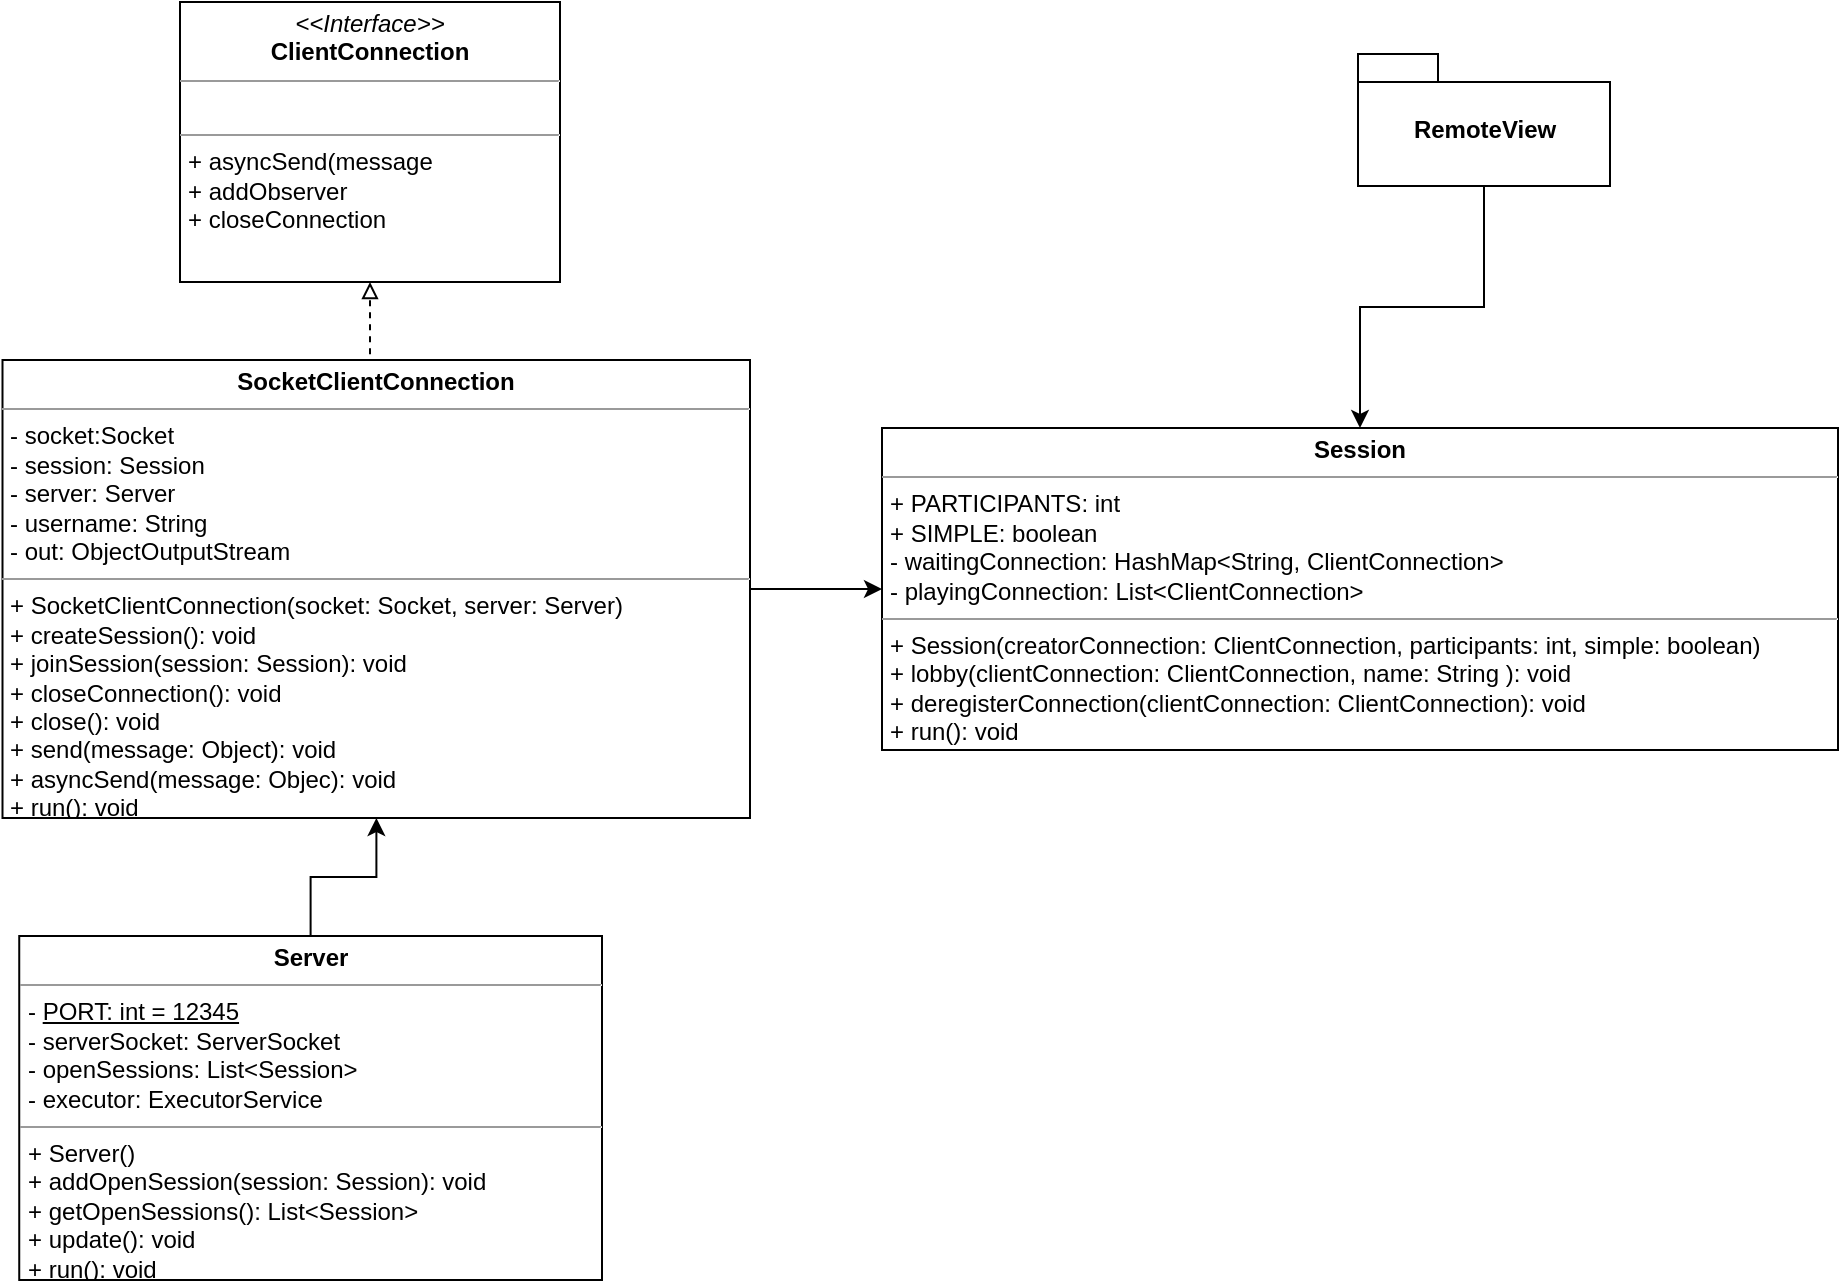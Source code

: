 <mxfile version="12.9.3" type="device"><diagram id="-F6IbUxWvlXDgiMtLPX2" name="Pagina-1"><mxGraphModel dx="1185" dy="667" grid="0" gridSize="10" guides="1" tooltips="1" connect="1" arrows="1" fold="1" page="1" pageScale="1" pageWidth="1169" pageHeight="827" math="0" shadow="0"><root><mxCell id="0"/><mxCell id="1" parent="0"/><mxCell id="yA1F6lq7do9-HNx4flmW-1" value="&lt;p style=&quot;margin: 0px ; margin-top: 4px ; text-align: center&quot;&gt;&lt;b&gt;Server&lt;/b&gt;&lt;/p&gt;&lt;hr size=&quot;1&quot;&gt;&lt;p style=&quot;margin: 0px ; margin-left: 4px&quot;&gt;&lt;span&gt;-&amp;nbsp;&lt;/span&gt;&lt;u&gt;PORT: int = 12345&lt;/u&gt;&lt;br&gt;&lt;/p&gt;&lt;p style=&quot;margin: 0px ; margin-left: 4px&quot;&gt;- serverSocket: ServerSocket&lt;/p&gt;&lt;p style=&quot;margin: 0px ; margin-left: 4px&quot;&gt;- openSessions: List&amp;lt;Session&amp;gt;&lt;/p&gt;&lt;p style=&quot;margin: 0px ; margin-left: 4px&quot;&gt;- executor: ExecutorService&lt;/p&gt;&lt;hr size=&quot;1&quot;&gt;&lt;p style=&quot;margin: 0px ; margin-left: 4px&quot;&gt;+ Server()&lt;/p&gt;&lt;p style=&quot;margin: 0px ; margin-left: 4px&quot;&gt;+ addOpenSession(session: Session): void&lt;/p&gt;&lt;p style=&quot;margin: 0px ; margin-left: 4px&quot;&gt;&lt;span&gt;+ getOpenSessions(): List&amp;lt;Session&amp;gt;&lt;/span&gt;&lt;/p&gt;&lt;p style=&quot;margin: 0px ; margin-left: 4px&quot;&gt;&lt;span&gt;+ update(): void&lt;/span&gt;&lt;/p&gt;&lt;p style=&quot;margin: 0px ; margin-left: 4px&quot;&gt;&lt;span&gt;+ run(): void&lt;/span&gt;&lt;br&gt;&lt;/p&gt;" style="verticalAlign=top;align=left;overflow=fill;fontSize=12;fontFamily=Helvetica;html=1;" parent="1" vertex="1"><mxGeometry x="48.62" y="522" width="291.38" height="172" as="geometry"/></mxCell><mxCell id="yA1F6lq7do9-HNx4flmW-5" style="edgeStyle=orthogonalEdgeStyle;rounded=0;orthogonalLoop=1;jettySize=auto;html=1;entryX=0.5;entryY=1;entryDx=0;entryDy=0;endArrow=block;endFill=0;dashed=1;exitX=0.5;exitY=0;exitDx=0;exitDy=0;" parent="1" source="yA1F6lq7do9-HNx4flmW-2" target="yA1F6lq7do9-HNx4flmW-4" edge="1"><mxGeometry relative="1" as="geometry"/></mxCell><mxCell id="yA1F6lq7do9-HNx4flmW-14" style="edgeStyle=orthogonalEdgeStyle;rounded=0;orthogonalLoop=1;jettySize=auto;html=1;endArrow=classic;endFill=1;" parent="1" source="yA1F6lq7do9-HNx4flmW-2" target="yA1F6lq7do9-HNx4flmW-11" edge="1"><mxGeometry relative="1" as="geometry"/></mxCell><mxCell id="yA1F6lq7do9-HNx4flmW-2" value="&lt;p style=&quot;margin: 0px ; margin-top: 4px ; text-align: center&quot;&gt;&lt;b&gt;SocketClientConnection&lt;/b&gt;&lt;/p&gt;&lt;hr size=&quot;1&quot;&gt;&lt;p style=&quot;margin: 0px ; margin-left: 4px&quot;&gt;- socket:Socket&lt;/p&gt;&lt;p style=&quot;margin: 0px ; margin-left: 4px&quot;&gt;- session: Session&lt;/p&gt;&lt;p style=&quot;margin: 0px ; margin-left: 4px&quot;&gt;- server: Server&lt;/p&gt;&lt;p style=&quot;margin: 0px ; margin-left: 4px&quot;&gt;- username: String&lt;/p&gt;&lt;p style=&quot;margin: 0px ; margin-left: 4px&quot;&gt;- out: ObjectOutputStream&lt;/p&gt;&lt;hr size=&quot;1&quot;&gt;&lt;p style=&quot;margin: 0px ; margin-left: 4px&quot;&gt;+ SocketClientConnection(socket: Socket, server: Server)&lt;/p&gt;&lt;p style=&quot;margin: 0px ; margin-left: 4px&quot;&gt;+ createSession(): void&lt;/p&gt;&lt;p style=&quot;margin: 0px ; margin-left: 4px&quot;&gt;+ joinSession(session: Session): void&lt;/p&gt;&lt;p style=&quot;margin: 0px ; margin-left: 4px&quot;&gt;+ closeConnection(): void&lt;/p&gt;&lt;p style=&quot;margin: 0px ; margin-left: 4px&quot;&gt;+ close(): void&lt;/p&gt;&lt;p style=&quot;margin: 0px ; margin-left: 4px&quot;&gt;+ send(message: Object): void&lt;/p&gt;&lt;p style=&quot;margin: 0px ; margin-left: 4px&quot;&gt;+ asyncSend(message: Objec): void&lt;/p&gt;&lt;p style=&quot;margin: 0px ; margin-left: 4px&quot;&gt;+ run(): void&lt;/p&gt;" style="verticalAlign=top;align=left;overflow=fill;fontSize=12;fontFamily=Helvetica;html=1;" parent="1" vertex="1"><mxGeometry x="40.25" y="234" width="373.75" height="229" as="geometry"/></mxCell><mxCell id="yA1F6lq7do9-HNx4flmW-4" value="&lt;p style=&quot;margin: 0px ; margin-top: 4px ; text-align: center&quot;&gt;&lt;i&gt;&amp;lt;&amp;lt;Interface&amp;gt;&amp;gt;&lt;/i&gt;&lt;br&gt;&lt;b&gt;ClientConnection&lt;/b&gt;&lt;/p&gt;&lt;hr size=&quot;1&quot;&gt;&lt;p style=&quot;margin: 0px ; margin-left: 4px&quot;&gt;&lt;br&gt;&lt;/p&gt;&lt;hr size=&quot;1&quot;&gt;&lt;p style=&quot;margin: 0px ; margin-left: 4px&quot;&gt;+ asyncSend(message&lt;/p&gt;&lt;p style=&quot;margin: 0px ; margin-left: 4px&quot;&gt;+ addObserver&lt;/p&gt;&lt;p style=&quot;margin: 0px ; margin-left: 4px&quot;&gt;+ closeConnection&lt;/p&gt;" style="verticalAlign=top;align=left;overflow=fill;fontSize=12;fontFamily=Helvetica;html=1;" parent="1" vertex="1"><mxGeometry x="129" y="55" width="190" height="140" as="geometry"/></mxCell><mxCell id="yA1F6lq7do9-HNx4flmW-13" style="edgeStyle=orthogonalEdgeStyle;rounded=0;orthogonalLoop=1;jettySize=auto;html=1;endArrow=classic;endFill=1;" parent="1" source="yA1F6lq7do9-HNx4flmW-1" target="yA1F6lq7do9-HNx4flmW-2" edge="1"><mxGeometry relative="1" as="geometry"/></mxCell><mxCell id="yA1F6lq7do9-HNx4flmW-11" value="&lt;p style=&quot;margin: 0px ; margin-top: 4px ; text-align: center&quot;&gt;&lt;b&gt;Session&lt;/b&gt;&lt;/p&gt;&lt;hr size=&quot;1&quot;&gt;&lt;p style=&quot;margin: 0px 0px 0px 4px&quot;&gt;+ PARTICIPANTS: int&lt;/p&gt;&lt;p style=&quot;margin: 0px 0px 0px 4px&quot;&gt;+ SIMPLE: boolean&lt;/p&gt;&lt;p style=&quot;margin: 0px 0px 0px 4px&quot;&gt;- waitingConnection: HashMap&amp;lt;String, ClientConnection&amp;gt;&lt;/p&gt;&lt;p style=&quot;margin: 0px 0px 0px 4px&quot;&gt;- playingConnection: List&amp;lt;ClientConnection&amp;gt;&lt;/p&gt;&lt;hr size=&quot;1&quot;&gt;&lt;p style=&quot;margin: 0px 0px 0px 4px&quot;&gt;+ Session(creatorConnection: ClientConnection, participants: int, simple: boolean)&lt;/p&gt;&lt;p style=&quot;margin: 0px 0px 0px 4px&quot;&gt;+&amp;nbsp;&lt;span&gt;lobby(clientConnection: ClientConnection, name: String ): void&lt;/span&gt;&lt;/p&gt;&lt;p style=&quot;margin: 0px 0px 0px 4px&quot;&gt;&lt;span&gt;+ deregisterConnection(clientConnection: ClientConnection): void&lt;/span&gt;&lt;/p&gt;&lt;div&gt;&lt;p style=&quot;margin: 0px 0px 0px 4px&quot;&gt;+ run(): void&lt;/p&gt;&lt;/div&gt;&lt;div&gt;&lt;br&gt;&lt;/div&gt;" style="verticalAlign=top;align=left;overflow=fill;fontSize=12;fontFamily=Helvetica;html=1;" parent="1" vertex="1"><mxGeometry x="480" y="268" width="478" height="161" as="geometry"/></mxCell><mxCell id="AN9zsDtbfJgOjEN5JPZw-3" style="edgeStyle=orthogonalEdgeStyle;rounded=0;orthogonalLoop=1;jettySize=auto;html=1;" edge="1" parent="1" source="AN9zsDtbfJgOjEN5JPZw-1" target="yA1F6lq7do9-HNx4flmW-11"><mxGeometry relative="1" as="geometry"/></mxCell><mxCell id="AN9zsDtbfJgOjEN5JPZw-1" value="RemoteView" style="shape=folder;fontStyle=1;spacingTop=10;tabWidth=40;tabHeight=14;tabPosition=left;html=1;" vertex="1" parent="1"><mxGeometry x="718" y="81" width="126" height="66" as="geometry"/></mxCell></root></mxGraphModel></diagram></mxfile>
